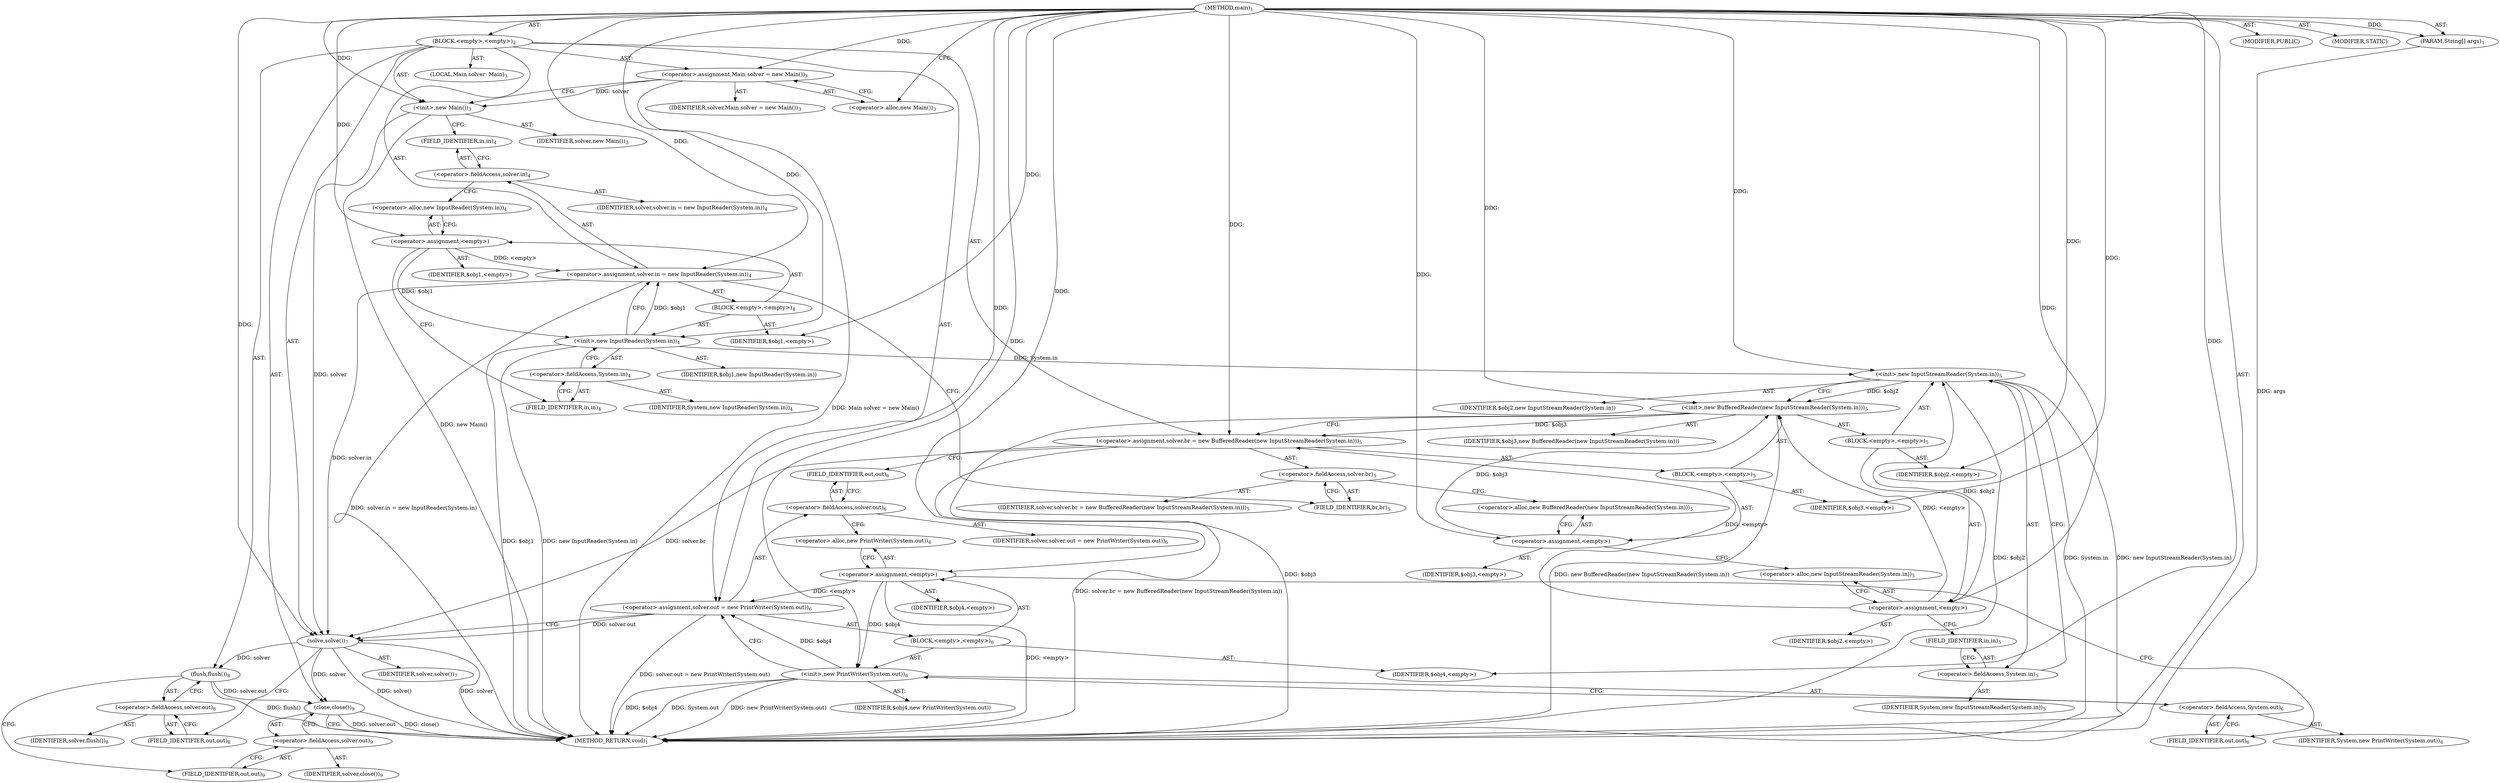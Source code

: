 digraph "main" {  
"19" [label = <(METHOD,main)<SUB>1</SUB>> ]
"20" [label = <(PARAM,String[] args)<SUB>1</SUB>> ]
"21" [label = <(BLOCK,&lt;empty&gt;,&lt;empty&gt;)<SUB>2</SUB>> ]
"4" [label = <(LOCAL,Main solver: Main)<SUB>3</SUB>> ]
"22" [label = <(&lt;operator&gt;.assignment,Main solver = new Main())<SUB>3</SUB>> ]
"23" [label = <(IDENTIFIER,solver,Main solver = new Main())<SUB>3</SUB>> ]
"24" [label = <(&lt;operator&gt;.alloc,new Main())<SUB>3</SUB>> ]
"25" [label = <(&lt;init&gt;,new Main())<SUB>3</SUB>> ]
"3" [label = <(IDENTIFIER,solver,new Main())<SUB>3</SUB>> ]
"26" [label = <(&lt;operator&gt;.assignment,solver.in = new InputReader(System.in))<SUB>4</SUB>> ]
"27" [label = <(&lt;operator&gt;.fieldAccess,solver.in)<SUB>4</SUB>> ]
"28" [label = <(IDENTIFIER,solver,solver.in = new InputReader(System.in))<SUB>4</SUB>> ]
"29" [label = <(FIELD_IDENTIFIER,in,in)<SUB>4</SUB>> ]
"30" [label = <(BLOCK,&lt;empty&gt;,&lt;empty&gt;)<SUB>4</SUB>> ]
"31" [label = <(&lt;operator&gt;.assignment,&lt;empty&gt;)> ]
"32" [label = <(IDENTIFIER,$obj1,&lt;empty&gt;)> ]
"33" [label = <(&lt;operator&gt;.alloc,new InputReader(System.in))<SUB>4</SUB>> ]
"34" [label = <(&lt;init&gt;,new InputReader(System.in))<SUB>4</SUB>> ]
"35" [label = <(IDENTIFIER,$obj1,new InputReader(System.in))> ]
"36" [label = <(&lt;operator&gt;.fieldAccess,System.in)<SUB>4</SUB>> ]
"37" [label = <(IDENTIFIER,System,new InputReader(System.in))<SUB>4</SUB>> ]
"38" [label = <(FIELD_IDENTIFIER,in,in)<SUB>4</SUB>> ]
"39" [label = <(IDENTIFIER,$obj1,&lt;empty&gt;)> ]
"40" [label = <(&lt;operator&gt;.assignment,solver.br = new BufferedReader(new InputStreamReader(System.in)))<SUB>5</SUB>> ]
"41" [label = <(&lt;operator&gt;.fieldAccess,solver.br)<SUB>5</SUB>> ]
"42" [label = <(IDENTIFIER,solver,solver.br = new BufferedReader(new InputStreamReader(System.in)))<SUB>5</SUB>> ]
"43" [label = <(FIELD_IDENTIFIER,br,br)<SUB>5</SUB>> ]
"44" [label = <(BLOCK,&lt;empty&gt;,&lt;empty&gt;)<SUB>5</SUB>> ]
"45" [label = <(&lt;operator&gt;.assignment,&lt;empty&gt;)> ]
"46" [label = <(IDENTIFIER,$obj3,&lt;empty&gt;)> ]
"47" [label = <(&lt;operator&gt;.alloc,new BufferedReader(new InputStreamReader(System.in)))<SUB>5</SUB>> ]
"48" [label = <(&lt;init&gt;,new BufferedReader(new InputStreamReader(System.in)))<SUB>5</SUB>> ]
"49" [label = <(IDENTIFIER,$obj3,new BufferedReader(new InputStreamReader(System.in)))> ]
"50" [label = <(BLOCK,&lt;empty&gt;,&lt;empty&gt;)<SUB>5</SUB>> ]
"51" [label = <(&lt;operator&gt;.assignment,&lt;empty&gt;)> ]
"52" [label = <(IDENTIFIER,$obj2,&lt;empty&gt;)> ]
"53" [label = <(&lt;operator&gt;.alloc,new InputStreamReader(System.in))<SUB>5</SUB>> ]
"54" [label = <(&lt;init&gt;,new InputStreamReader(System.in))<SUB>5</SUB>> ]
"55" [label = <(IDENTIFIER,$obj2,new InputStreamReader(System.in))> ]
"56" [label = <(&lt;operator&gt;.fieldAccess,System.in)<SUB>5</SUB>> ]
"57" [label = <(IDENTIFIER,System,new InputStreamReader(System.in))<SUB>5</SUB>> ]
"58" [label = <(FIELD_IDENTIFIER,in,in)<SUB>5</SUB>> ]
"59" [label = <(IDENTIFIER,$obj2,&lt;empty&gt;)> ]
"60" [label = <(IDENTIFIER,$obj3,&lt;empty&gt;)> ]
"61" [label = <(&lt;operator&gt;.assignment,solver.out = new PrintWriter(System.out))<SUB>6</SUB>> ]
"62" [label = <(&lt;operator&gt;.fieldAccess,solver.out)<SUB>6</SUB>> ]
"63" [label = <(IDENTIFIER,solver,solver.out = new PrintWriter(System.out))<SUB>6</SUB>> ]
"64" [label = <(FIELD_IDENTIFIER,out,out)<SUB>6</SUB>> ]
"65" [label = <(BLOCK,&lt;empty&gt;,&lt;empty&gt;)<SUB>6</SUB>> ]
"66" [label = <(&lt;operator&gt;.assignment,&lt;empty&gt;)> ]
"67" [label = <(IDENTIFIER,$obj4,&lt;empty&gt;)> ]
"68" [label = <(&lt;operator&gt;.alloc,new PrintWriter(System.out))<SUB>6</SUB>> ]
"69" [label = <(&lt;init&gt;,new PrintWriter(System.out))<SUB>6</SUB>> ]
"70" [label = <(IDENTIFIER,$obj4,new PrintWriter(System.out))> ]
"71" [label = <(&lt;operator&gt;.fieldAccess,System.out)<SUB>6</SUB>> ]
"72" [label = <(IDENTIFIER,System,new PrintWriter(System.out))<SUB>6</SUB>> ]
"73" [label = <(FIELD_IDENTIFIER,out,out)<SUB>6</SUB>> ]
"74" [label = <(IDENTIFIER,$obj4,&lt;empty&gt;)> ]
"75" [label = <(solve,solve())<SUB>7</SUB>> ]
"76" [label = <(IDENTIFIER,solver,solve())<SUB>7</SUB>> ]
"77" [label = <(flush,flush())<SUB>8</SUB>> ]
"78" [label = <(&lt;operator&gt;.fieldAccess,solver.out)<SUB>8</SUB>> ]
"79" [label = <(IDENTIFIER,solver,flush())<SUB>8</SUB>> ]
"80" [label = <(FIELD_IDENTIFIER,out,out)<SUB>8</SUB>> ]
"81" [label = <(close,close())<SUB>9</SUB>> ]
"82" [label = <(&lt;operator&gt;.fieldAccess,solver.out)<SUB>9</SUB>> ]
"83" [label = <(IDENTIFIER,solver,close())<SUB>9</SUB>> ]
"84" [label = <(FIELD_IDENTIFIER,out,out)<SUB>9</SUB>> ]
"85" [label = <(MODIFIER,PUBLIC)> ]
"86" [label = <(MODIFIER,STATIC)> ]
"87" [label = <(METHOD_RETURN,void)<SUB>1</SUB>> ]
  "19" -> "20"  [ label = "AST: "] 
  "19" -> "21"  [ label = "AST: "] 
  "19" -> "85"  [ label = "AST: "] 
  "19" -> "86"  [ label = "AST: "] 
  "19" -> "87"  [ label = "AST: "] 
  "21" -> "4"  [ label = "AST: "] 
  "21" -> "22"  [ label = "AST: "] 
  "21" -> "25"  [ label = "AST: "] 
  "21" -> "26"  [ label = "AST: "] 
  "21" -> "40"  [ label = "AST: "] 
  "21" -> "61"  [ label = "AST: "] 
  "21" -> "75"  [ label = "AST: "] 
  "21" -> "77"  [ label = "AST: "] 
  "21" -> "81"  [ label = "AST: "] 
  "22" -> "23"  [ label = "AST: "] 
  "22" -> "24"  [ label = "AST: "] 
  "25" -> "3"  [ label = "AST: "] 
  "26" -> "27"  [ label = "AST: "] 
  "26" -> "30"  [ label = "AST: "] 
  "27" -> "28"  [ label = "AST: "] 
  "27" -> "29"  [ label = "AST: "] 
  "30" -> "31"  [ label = "AST: "] 
  "30" -> "34"  [ label = "AST: "] 
  "30" -> "39"  [ label = "AST: "] 
  "31" -> "32"  [ label = "AST: "] 
  "31" -> "33"  [ label = "AST: "] 
  "34" -> "35"  [ label = "AST: "] 
  "34" -> "36"  [ label = "AST: "] 
  "36" -> "37"  [ label = "AST: "] 
  "36" -> "38"  [ label = "AST: "] 
  "40" -> "41"  [ label = "AST: "] 
  "40" -> "44"  [ label = "AST: "] 
  "41" -> "42"  [ label = "AST: "] 
  "41" -> "43"  [ label = "AST: "] 
  "44" -> "45"  [ label = "AST: "] 
  "44" -> "48"  [ label = "AST: "] 
  "44" -> "60"  [ label = "AST: "] 
  "45" -> "46"  [ label = "AST: "] 
  "45" -> "47"  [ label = "AST: "] 
  "48" -> "49"  [ label = "AST: "] 
  "48" -> "50"  [ label = "AST: "] 
  "50" -> "51"  [ label = "AST: "] 
  "50" -> "54"  [ label = "AST: "] 
  "50" -> "59"  [ label = "AST: "] 
  "51" -> "52"  [ label = "AST: "] 
  "51" -> "53"  [ label = "AST: "] 
  "54" -> "55"  [ label = "AST: "] 
  "54" -> "56"  [ label = "AST: "] 
  "56" -> "57"  [ label = "AST: "] 
  "56" -> "58"  [ label = "AST: "] 
  "61" -> "62"  [ label = "AST: "] 
  "61" -> "65"  [ label = "AST: "] 
  "62" -> "63"  [ label = "AST: "] 
  "62" -> "64"  [ label = "AST: "] 
  "65" -> "66"  [ label = "AST: "] 
  "65" -> "69"  [ label = "AST: "] 
  "65" -> "74"  [ label = "AST: "] 
  "66" -> "67"  [ label = "AST: "] 
  "66" -> "68"  [ label = "AST: "] 
  "69" -> "70"  [ label = "AST: "] 
  "69" -> "71"  [ label = "AST: "] 
  "71" -> "72"  [ label = "AST: "] 
  "71" -> "73"  [ label = "AST: "] 
  "75" -> "76"  [ label = "AST: "] 
  "77" -> "78"  [ label = "AST: "] 
  "78" -> "79"  [ label = "AST: "] 
  "78" -> "80"  [ label = "AST: "] 
  "81" -> "82"  [ label = "AST: "] 
  "82" -> "83"  [ label = "AST: "] 
  "82" -> "84"  [ label = "AST: "] 
  "22" -> "25"  [ label = "CFG: "] 
  "25" -> "29"  [ label = "CFG: "] 
  "26" -> "43"  [ label = "CFG: "] 
  "40" -> "64"  [ label = "CFG: "] 
  "61" -> "75"  [ label = "CFG: "] 
  "75" -> "80"  [ label = "CFG: "] 
  "77" -> "84"  [ label = "CFG: "] 
  "81" -> "87"  [ label = "CFG: "] 
  "24" -> "22"  [ label = "CFG: "] 
  "27" -> "33"  [ label = "CFG: "] 
  "41" -> "47"  [ label = "CFG: "] 
  "62" -> "68"  [ label = "CFG: "] 
  "78" -> "77"  [ label = "CFG: "] 
  "82" -> "81"  [ label = "CFG: "] 
  "29" -> "27"  [ label = "CFG: "] 
  "31" -> "38"  [ label = "CFG: "] 
  "34" -> "26"  [ label = "CFG: "] 
  "43" -> "41"  [ label = "CFG: "] 
  "45" -> "53"  [ label = "CFG: "] 
  "48" -> "40"  [ label = "CFG: "] 
  "64" -> "62"  [ label = "CFG: "] 
  "66" -> "73"  [ label = "CFG: "] 
  "69" -> "61"  [ label = "CFG: "] 
  "80" -> "78"  [ label = "CFG: "] 
  "84" -> "82"  [ label = "CFG: "] 
  "33" -> "31"  [ label = "CFG: "] 
  "36" -> "34"  [ label = "CFG: "] 
  "47" -> "45"  [ label = "CFG: "] 
  "68" -> "66"  [ label = "CFG: "] 
  "71" -> "69"  [ label = "CFG: "] 
  "38" -> "36"  [ label = "CFG: "] 
  "51" -> "58"  [ label = "CFG: "] 
  "54" -> "48"  [ label = "CFG: "] 
  "73" -> "71"  [ label = "CFG: "] 
  "53" -> "51"  [ label = "CFG: "] 
  "56" -> "54"  [ label = "CFG: "] 
  "58" -> "56"  [ label = "CFG: "] 
  "19" -> "24"  [ label = "CFG: "] 
  "20" -> "87"  [ label = "DDG: args"] 
  "22" -> "87"  [ label = "DDG: Main solver = new Main()"] 
  "25" -> "87"  [ label = "DDG: new Main()"] 
  "34" -> "87"  [ label = "DDG: $obj1"] 
  "34" -> "87"  [ label = "DDG: new InputReader(System.in)"] 
  "26" -> "87"  [ label = "DDG: solver.in = new InputReader(System.in)"] 
  "48" -> "87"  [ label = "DDG: $obj3"] 
  "54" -> "87"  [ label = "DDG: $obj2"] 
  "54" -> "87"  [ label = "DDG: System.in"] 
  "54" -> "87"  [ label = "DDG: new InputStreamReader(System.in)"] 
  "48" -> "87"  [ label = "DDG: new BufferedReader(new InputStreamReader(System.in))"] 
  "40" -> "87"  [ label = "DDG: solver.br = new BufferedReader(new InputStreamReader(System.in))"] 
  "66" -> "87"  [ label = "DDG: &lt;empty&gt;"] 
  "69" -> "87"  [ label = "DDG: $obj4"] 
  "69" -> "87"  [ label = "DDG: System.out"] 
  "69" -> "87"  [ label = "DDG: new PrintWriter(System.out)"] 
  "61" -> "87"  [ label = "DDG: solver.out = new PrintWriter(System.out)"] 
  "75" -> "87"  [ label = "DDG: solver"] 
  "75" -> "87"  [ label = "DDG: solve()"] 
  "77" -> "87"  [ label = "DDG: flush()"] 
  "81" -> "87"  [ label = "DDG: solver.out"] 
  "81" -> "87"  [ label = "DDG: close()"] 
  "19" -> "20"  [ label = "DDG: "] 
  "19" -> "22"  [ label = "DDG: "] 
  "31" -> "26"  [ label = "DDG: &lt;empty&gt;"] 
  "34" -> "26"  [ label = "DDG: $obj1"] 
  "19" -> "26"  [ label = "DDG: "] 
  "51" -> "40"  [ label = "DDG: &lt;empty&gt;"] 
  "48" -> "40"  [ label = "DDG: $obj3"] 
  "19" -> "40"  [ label = "DDG: "] 
  "66" -> "61"  [ label = "DDG: &lt;empty&gt;"] 
  "69" -> "61"  [ label = "DDG: $obj4"] 
  "19" -> "61"  [ label = "DDG: "] 
  "22" -> "25"  [ label = "DDG: solver"] 
  "19" -> "25"  [ label = "DDG: "] 
  "25" -> "75"  [ label = "DDG: solver"] 
  "26" -> "75"  [ label = "DDG: solver.in"] 
  "40" -> "75"  [ label = "DDG: solver.br"] 
  "61" -> "75"  [ label = "DDG: solver.out"] 
  "19" -> "75"  [ label = "DDG: "] 
  "75" -> "77"  [ label = "DDG: solver"] 
  "75" -> "81"  [ label = "DDG: solver"] 
  "77" -> "81"  [ label = "DDG: solver.out"] 
  "19" -> "31"  [ label = "DDG: "] 
  "19" -> "39"  [ label = "DDG: "] 
  "19" -> "45"  [ label = "DDG: "] 
  "19" -> "60"  [ label = "DDG: "] 
  "19" -> "66"  [ label = "DDG: "] 
  "19" -> "74"  [ label = "DDG: "] 
  "31" -> "34"  [ label = "DDG: $obj1"] 
  "19" -> "34"  [ label = "DDG: "] 
  "45" -> "48"  [ label = "DDG: $obj3"] 
  "19" -> "48"  [ label = "DDG: "] 
  "51" -> "48"  [ label = "DDG: &lt;empty&gt;"] 
  "54" -> "48"  [ label = "DDG: $obj2"] 
  "66" -> "69"  [ label = "DDG: $obj4"] 
  "19" -> "69"  [ label = "DDG: "] 
  "19" -> "51"  [ label = "DDG: "] 
  "19" -> "59"  [ label = "DDG: "] 
  "51" -> "54"  [ label = "DDG: $obj2"] 
  "19" -> "54"  [ label = "DDG: "] 
  "34" -> "54"  [ label = "DDG: System.in"] 
}
